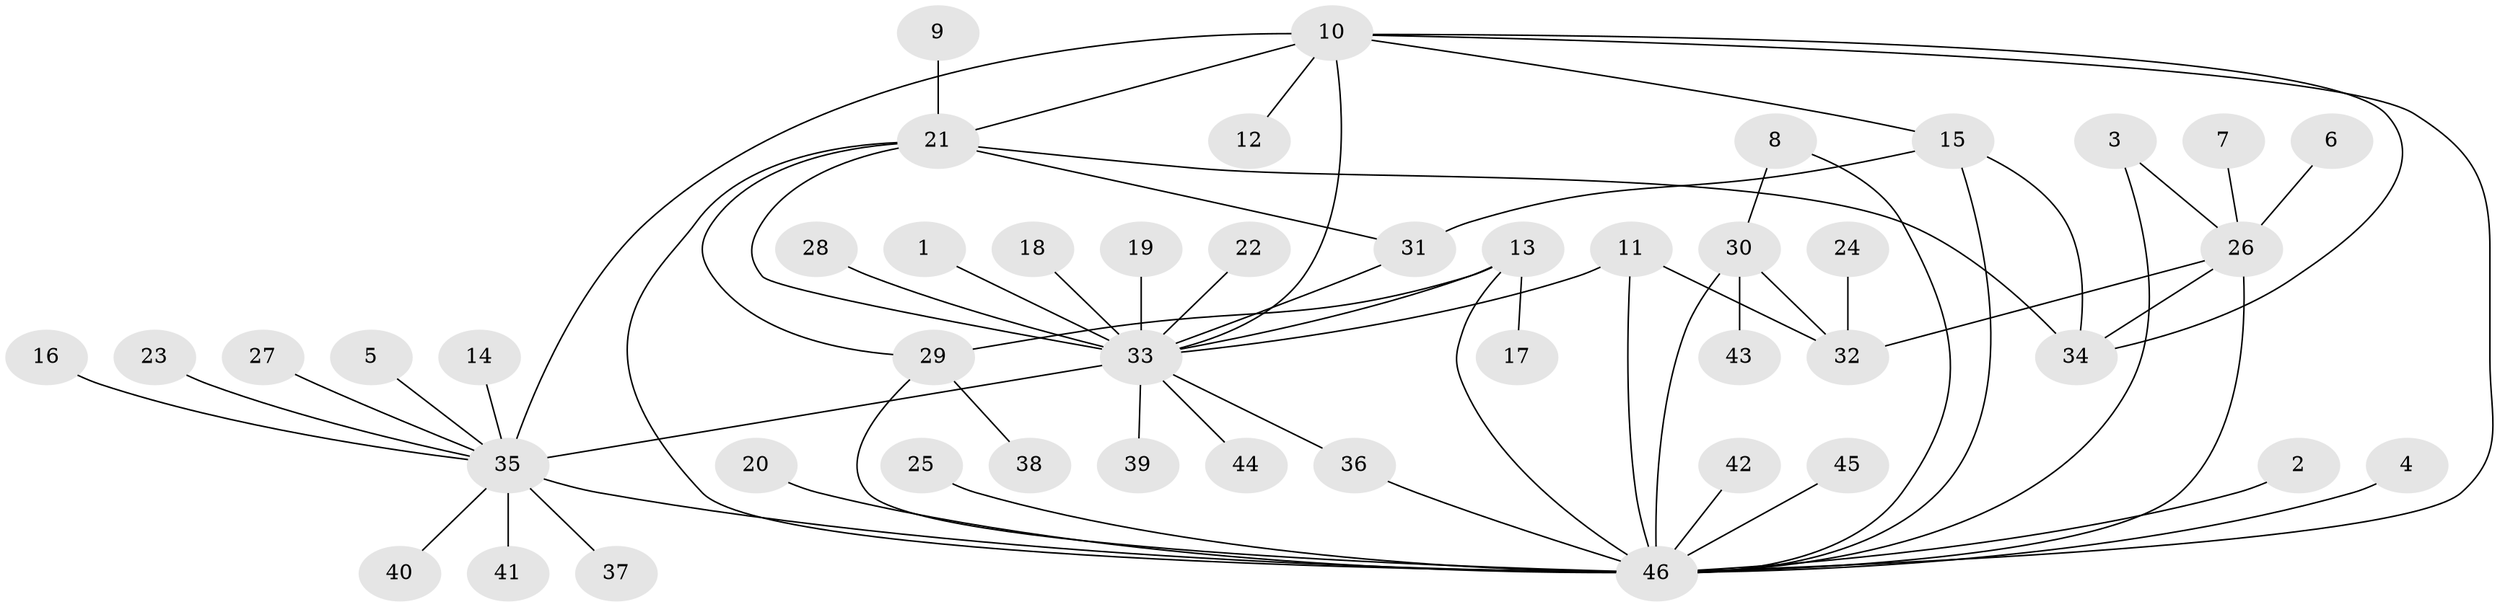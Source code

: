 // original degree distribution, {16: 0.01098901098901099, 4: 0.054945054945054944, 9: 0.02197802197802198, 13: 0.01098901098901099, 10: 0.01098901098901099, 1: 0.4835164835164835, 7: 0.01098901098901099, 2: 0.26373626373626374, 3: 0.08791208791208792, 5: 0.02197802197802198, 6: 0.02197802197802198}
// Generated by graph-tools (version 1.1) at 2025/49/03/09/25 03:49:48]
// undirected, 46 vertices, 64 edges
graph export_dot {
graph [start="1"]
  node [color=gray90,style=filled];
  1;
  2;
  3;
  4;
  5;
  6;
  7;
  8;
  9;
  10;
  11;
  12;
  13;
  14;
  15;
  16;
  17;
  18;
  19;
  20;
  21;
  22;
  23;
  24;
  25;
  26;
  27;
  28;
  29;
  30;
  31;
  32;
  33;
  34;
  35;
  36;
  37;
  38;
  39;
  40;
  41;
  42;
  43;
  44;
  45;
  46;
  1 -- 33 [weight=1.0];
  2 -- 46 [weight=1.0];
  3 -- 26 [weight=1.0];
  3 -- 46 [weight=1.0];
  4 -- 46 [weight=1.0];
  5 -- 35 [weight=1.0];
  6 -- 26 [weight=1.0];
  7 -- 26 [weight=1.0];
  8 -- 30 [weight=1.0];
  8 -- 46 [weight=1.0];
  9 -- 21 [weight=1.0];
  10 -- 12 [weight=1.0];
  10 -- 15 [weight=1.0];
  10 -- 21 [weight=1.0];
  10 -- 33 [weight=1.0];
  10 -- 34 [weight=1.0];
  10 -- 35 [weight=1.0];
  10 -- 46 [weight=1.0];
  11 -- 32 [weight=1.0];
  11 -- 33 [weight=1.0];
  11 -- 46 [weight=1.0];
  13 -- 17 [weight=1.0];
  13 -- 29 [weight=1.0];
  13 -- 33 [weight=1.0];
  13 -- 46 [weight=1.0];
  14 -- 35 [weight=1.0];
  15 -- 31 [weight=1.0];
  15 -- 34 [weight=1.0];
  15 -- 46 [weight=1.0];
  16 -- 35 [weight=1.0];
  18 -- 33 [weight=1.0];
  19 -- 33 [weight=1.0];
  20 -- 46 [weight=1.0];
  21 -- 29 [weight=1.0];
  21 -- 31 [weight=1.0];
  21 -- 33 [weight=1.0];
  21 -- 34 [weight=1.0];
  21 -- 46 [weight=1.0];
  22 -- 33 [weight=1.0];
  23 -- 35 [weight=1.0];
  24 -- 32 [weight=1.0];
  25 -- 46 [weight=1.0];
  26 -- 32 [weight=1.0];
  26 -- 34 [weight=1.0];
  26 -- 46 [weight=1.0];
  27 -- 35 [weight=1.0];
  28 -- 33 [weight=1.0];
  29 -- 38 [weight=1.0];
  29 -- 46 [weight=1.0];
  30 -- 32 [weight=1.0];
  30 -- 43 [weight=1.0];
  30 -- 46 [weight=1.0];
  31 -- 33 [weight=1.0];
  33 -- 35 [weight=2.0];
  33 -- 36 [weight=1.0];
  33 -- 39 [weight=1.0];
  33 -- 44 [weight=1.0];
  35 -- 37 [weight=1.0];
  35 -- 40 [weight=1.0];
  35 -- 41 [weight=1.0];
  35 -- 46 [weight=2.0];
  36 -- 46 [weight=1.0];
  42 -- 46 [weight=1.0];
  45 -- 46 [weight=1.0];
}
